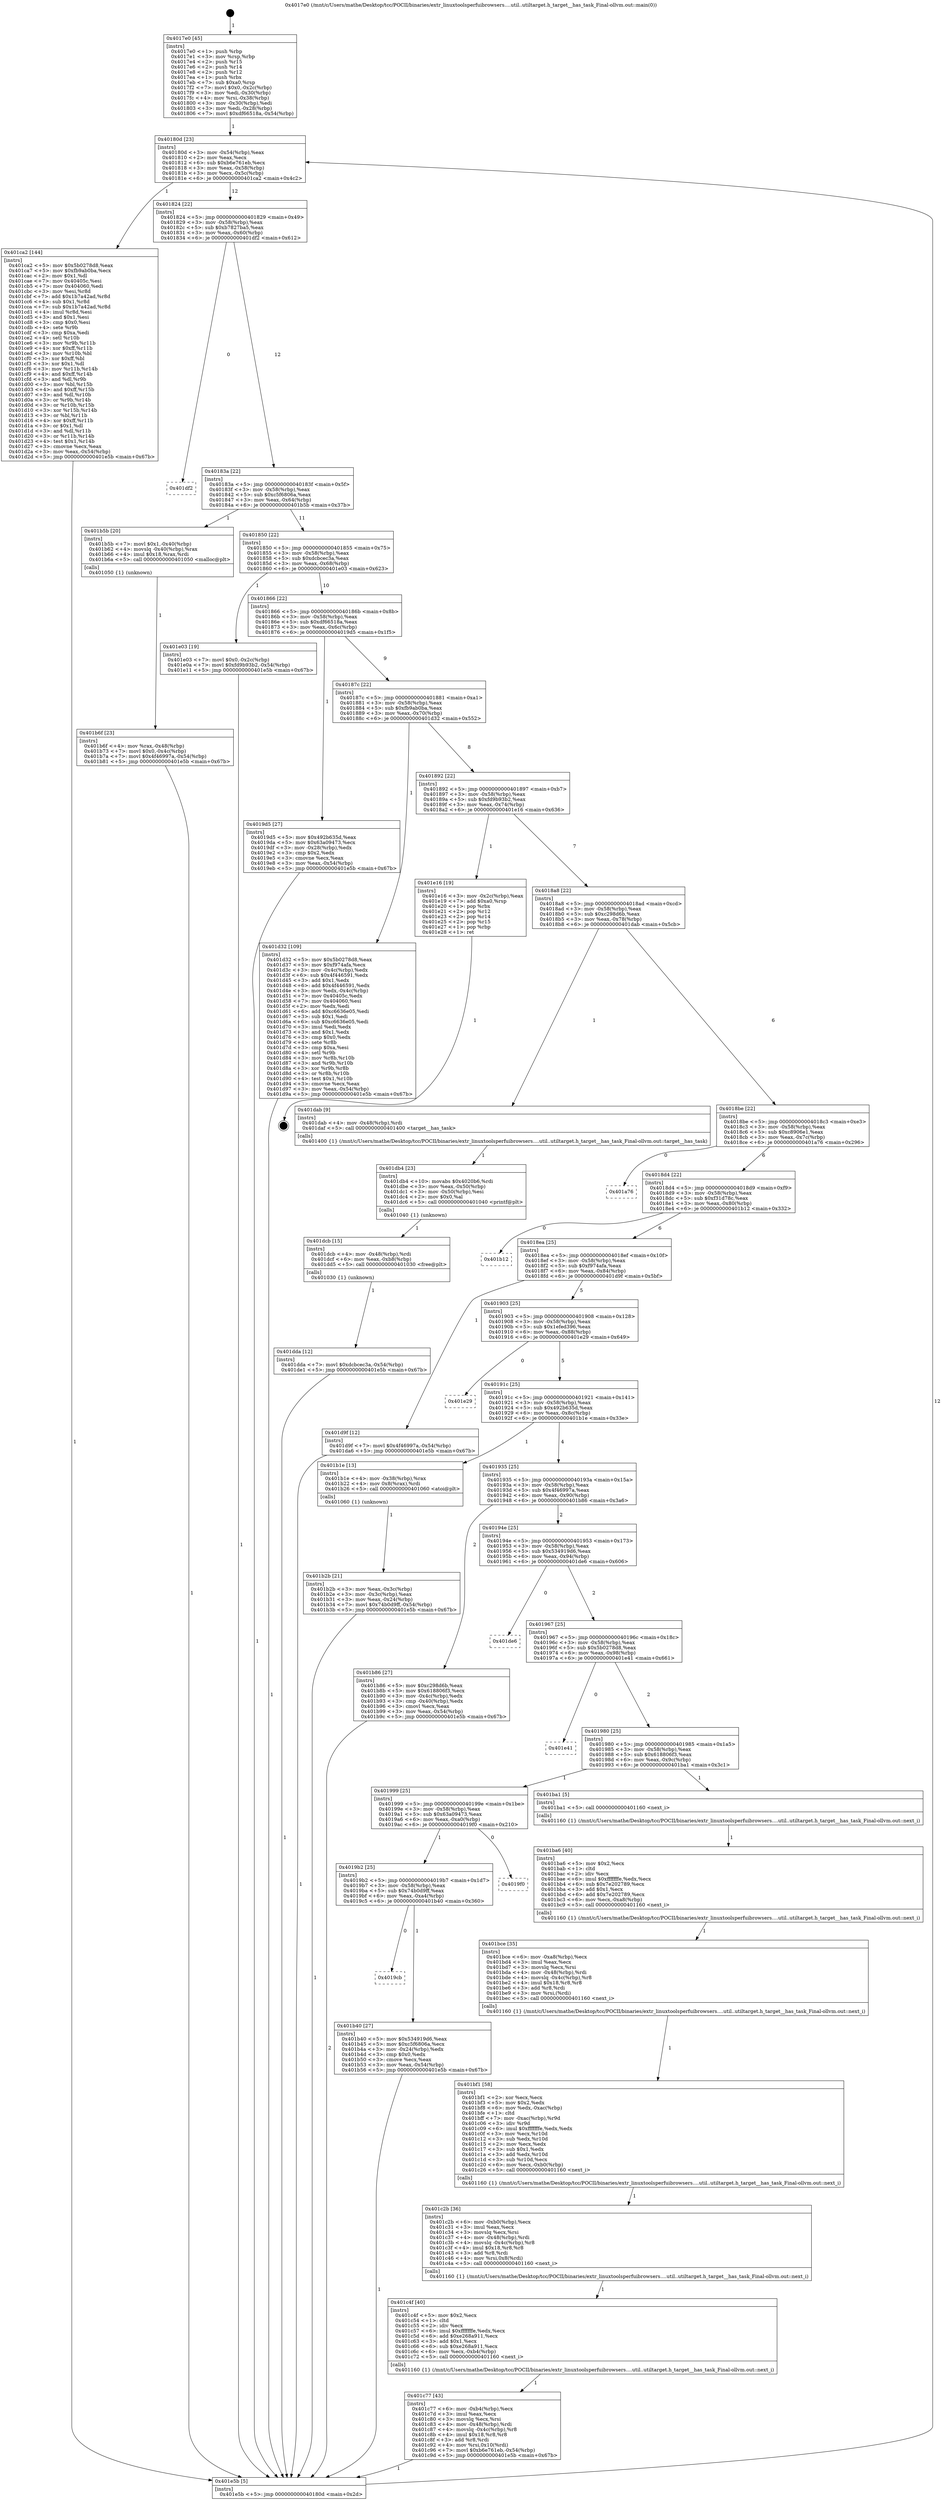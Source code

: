 digraph "0x4017e0" {
  label = "0x4017e0 (/mnt/c/Users/mathe/Desktop/tcc/POCII/binaries/extr_linuxtoolsperfuibrowsers....util..utiltarget.h_target__has_task_Final-ollvm.out::main(0))"
  labelloc = "t"
  node[shape=record]

  Entry [label="",width=0.3,height=0.3,shape=circle,fillcolor=black,style=filled]
  "0x40180d" [label="{
     0x40180d [23]\l
     | [instrs]\l
     &nbsp;&nbsp;0x40180d \<+3\>: mov -0x54(%rbp),%eax\l
     &nbsp;&nbsp;0x401810 \<+2\>: mov %eax,%ecx\l
     &nbsp;&nbsp;0x401812 \<+6\>: sub $0xb6e761eb,%ecx\l
     &nbsp;&nbsp;0x401818 \<+3\>: mov %eax,-0x58(%rbp)\l
     &nbsp;&nbsp;0x40181b \<+3\>: mov %ecx,-0x5c(%rbp)\l
     &nbsp;&nbsp;0x40181e \<+6\>: je 0000000000401ca2 \<main+0x4c2\>\l
  }"]
  "0x401ca2" [label="{
     0x401ca2 [144]\l
     | [instrs]\l
     &nbsp;&nbsp;0x401ca2 \<+5\>: mov $0x5b0278d8,%eax\l
     &nbsp;&nbsp;0x401ca7 \<+5\>: mov $0xfb9ab0ba,%ecx\l
     &nbsp;&nbsp;0x401cac \<+2\>: mov $0x1,%dl\l
     &nbsp;&nbsp;0x401cae \<+7\>: mov 0x40405c,%esi\l
     &nbsp;&nbsp;0x401cb5 \<+7\>: mov 0x404060,%edi\l
     &nbsp;&nbsp;0x401cbc \<+3\>: mov %esi,%r8d\l
     &nbsp;&nbsp;0x401cbf \<+7\>: add $0x1b7a42ad,%r8d\l
     &nbsp;&nbsp;0x401cc6 \<+4\>: sub $0x1,%r8d\l
     &nbsp;&nbsp;0x401cca \<+7\>: sub $0x1b7a42ad,%r8d\l
     &nbsp;&nbsp;0x401cd1 \<+4\>: imul %r8d,%esi\l
     &nbsp;&nbsp;0x401cd5 \<+3\>: and $0x1,%esi\l
     &nbsp;&nbsp;0x401cd8 \<+3\>: cmp $0x0,%esi\l
     &nbsp;&nbsp;0x401cdb \<+4\>: sete %r9b\l
     &nbsp;&nbsp;0x401cdf \<+3\>: cmp $0xa,%edi\l
     &nbsp;&nbsp;0x401ce2 \<+4\>: setl %r10b\l
     &nbsp;&nbsp;0x401ce6 \<+3\>: mov %r9b,%r11b\l
     &nbsp;&nbsp;0x401ce9 \<+4\>: xor $0xff,%r11b\l
     &nbsp;&nbsp;0x401ced \<+3\>: mov %r10b,%bl\l
     &nbsp;&nbsp;0x401cf0 \<+3\>: xor $0xff,%bl\l
     &nbsp;&nbsp;0x401cf3 \<+3\>: xor $0x1,%dl\l
     &nbsp;&nbsp;0x401cf6 \<+3\>: mov %r11b,%r14b\l
     &nbsp;&nbsp;0x401cf9 \<+4\>: and $0xff,%r14b\l
     &nbsp;&nbsp;0x401cfd \<+3\>: and %dl,%r9b\l
     &nbsp;&nbsp;0x401d00 \<+3\>: mov %bl,%r15b\l
     &nbsp;&nbsp;0x401d03 \<+4\>: and $0xff,%r15b\l
     &nbsp;&nbsp;0x401d07 \<+3\>: and %dl,%r10b\l
     &nbsp;&nbsp;0x401d0a \<+3\>: or %r9b,%r14b\l
     &nbsp;&nbsp;0x401d0d \<+3\>: or %r10b,%r15b\l
     &nbsp;&nbsp;0x401d10 \<+3\>: xor %r15b,%r14b\l
     &nbsp;&nbsp;0x401d13 \<+3\>: or %bl,%r11b\l
     &nbsp;&nbsp;0x401d16 \<+4\>: xor $0xff,%r11b\l
     &nbsp;&nbsp;0x401d1a \<+3\>: or $0x1,%dl\l
     &nbsp;&nbsp;0x401d1d \<+3\>: and %dl,%r11b\l
     &nbsp;&nbsp;0x401d20 \<+3\>: or %r11b,%r14b\l
     &nbsp;&nbsp;0x401d23 \<+4\>: test $0x1,%r14b\l
     &nbsp;&nbsp;0x401d27 \<+3\>: cmovne %ecx,%eax\l
     &nbsp;&nbsp;0x401d2a \<+3\>: mov %eax,-0x54(%rbp)\l
     &nbsp;&nbsp;0x401d2d \<+5\>: jmp 0000000000401e5b \<main+0x67b\>\l
  }"]
  "0x401824" [label="{
     0x401824 [22]\l
     | [instrs]\l
     &nbsp;&nbsp;0x401824 \<+5\>: jmp 0000000000401829 \<main+0x49\>\l
     &nbsp;&nbsp;0x401829 \<+3\>: mov -0x58(%rbp),%eax\l
     &nbsp;&nbsp;0x40182c \<+5\>: sub $0xb7827ba5,%eax\l
     &nbsp;&nbsp;0x401831 \<+3\>: mov %eax,-0x60(%rbp)\l
     &nbsp;&nbsp;0x401834 \<+6\>: je 0000000000401df2 \<main+0x612\>\l
  }"]
  Exit [label="",width=0.3,height=0.3,shape=circle,fillcolor=black,style=filled,peripheries=2]
  "0x401df2" [label="{
     0x401df2\l
  }", style=dashed]
  "0x40183a" [label="{
     0x40183a [22]\l
     | [instrs]\l
     &nbsp;&nbsp;0x40183a \<+5\>: jmp 000000000040183f \<main+0x5f\>\l
     &nbsp;&nbsp;0x40183f \<+3\>: mov -0x58(%rbp),%eax\l
     &nbsp;&nbsp;0x401842 \<+5\>: sub $0xc5f6806a,%eax\l
     &nbsp;&nbsp;0x401847 \<+3\>: mov %eax,-0x64(%rbp)\l
     &nbsp;&nbsp;0x40184a \<+6\>: je 0000000000401b5b \<main+0x37b\>\l
  }"]
  "0x401dda" [label="{
     0x401dda [12]\l
     | [instrs]\l
     &nbsp;&nbsp;0x401dda \<+7\>: movl $0xdcbcec3a,-0x54(%rbp)\l
     &nbsp;&nbsp;0x401de1 \<+5\>: jmp 0000000000401e5b \<main+0x67b\>\l
  }"]
  "0x401b5b" [label="{
     0x401b5b [20]\l
     | [instrs]\l
     &nbsp;&nbsp;0x401b5b \<+7\>: movl $0x1,-0x40(%rbp)\l
     &nbsp;&nbsp;0x401b62 \<+4\>: movslq -0x40(%rbp),%rax\l
     &nbsp;&nbsp;0x401b66 \<+4\>: imul $0x18,%rax,%rdi\l
     &nbsp;&nbsp;0x401b6a \<+5\>: call 0000000000401050 \<malloc@plt\>\l
     | [calls]\l
     &nbsp;&nbsp;0x401050 \{1\} (unknown)\l
  }"]
  "0x401850" [label="{
     0x401850 [22]\l
     | [instrs]\l
     &nbsp;&nbsp;0x401850 \<+5\>: jmp 0000000000401855 \<main+0x75\>\l
     &nbsp;&nbsp;0x401855 \<+3\>: mov -0x58(%rbp),%eax\l
     &nbsp;&nbsp;0x401858 \<+5\>: sub $0xdcbcec3a,%eax\l
     &nbsp;&nbsp;0x40185d \<+3\>: mov %eax,-0x68(%rbp)\l
     &nbsp;&nbsp;0x401860 \<+6\>: je 0000000000401e03 \<main+0x623\>\l
  }"]
  "0x401dcb" [label="{
     0x401dcb [15]\l
     | [instrs]\l
     &nbsp;&nbsp;0x401dcb \<+4\>: mov -0x48(%rbp),%rdi\l
     &nbsp;&nbsp;0x401dcf \<+6\>: mov %eax,-0xb8(%rbp)\l
     &nbsp;&nbsp;0x401dd5 \<+5\>: call 0000000000401030 \<free@plt\>\l
     | [calls]\l
     &nbsp;&nbsp;0x401030 \{1\} (unknown)\l
  }"]
  "0x401e03" [label="{
     0x401e03 [19]\l
     | [instrs]\l
     &nbsp;&nbsp;0x401e03 \<+7\>: movl $0x0,-0x2c(%rbp)\l
     &nbsp;&nbsp;0x401e0a \<+7\>: movl $0xfd9b93b2,-0x54(%rbp)\l
     &nbsp;&nbsp;0x401e11 \<+5\>: jmp 0000000000401e5b \<main+0x67b\>\l
  }"]
  "0x401866" [label="{
     0x401866 [22]\l
     | [instrs]\l
     &nbsp;&nbsp;0x401866 \<+5\>: jmp 000000000040186b \<main+0x8b\>\l
     &nbsp;&nbsp;0x40186b \<+3\>: mov -0x58(%rbp),%eax\l
     &nbsp;&nbsp;0x40186e \<+5\>: sub $0xdf66518a,%eax\l
     &nbsp;&nbsp;0x401873 \<+3\>: mov %eax,-0x6c(%rbp)\l
     &nbsp;&nbsp;0x401876 \<+6\>: je 00000000004019d5 \<main+0x1f5\>\l
  }"]
  "0x401db4" [label="{
     0x401db4 [23]\l
     | [instrs]\l
     &nbsp;&nbsp;0x401db4 \<+10\>: movabs $0x4020b6,%rdi\l
     &nbsp;&nbsp;0x401dbe \<+3\>: mov %eax,-0x50(%rbp)\l
     &nbsp;&nbsp;0x401dc1 \<+3\>: mov -0x50(%rbp),%esi\l
     &nbsp;&nbsp;0x401dc4 \<+2\>: mov $0x0,%al\l
     &nbsp;&nbsp;0x401dc6 \<+5\>: call 0000000000401040 \<printf@plt\>\l
     | [calls]\l
     &nbsp;&nbsp;0x401040 \{1\} (unknown)\l
  }"]
  "0x4019d5" [label="{
     0x4019d5 [27]\l
     | [instrs]\l
     &nbsp;&nbsp;0x4019d5 \<+5\>: mov $0x492b635d,%eax\l
     &nbsp;&nbsp;0x4019da \<+5\>: mov $0x63a09473,%ecx\l
     &nbsp;&nbsp;0x4019df \<+3\>: mov -0x28(%rbp),%edx\l
     &nbsp;&nbsp;0x4019e2 \<+3\>: cmp $0x2,%edx\l
     &nbsp;&nbsp;0x4019e5 \<+3\>: cmovne %ecx,%eax\l
     &nbsp;&nbsp;0x4019e8 \<+3\>: mov %eax,-0x54(%rbp)\l
     &nbsp;&nbsp;0x4019eb \<+5\>: jmp 0000000000401e5b \<main+0x67b\>\l
  }"]
  "0x40187c" [label="{
     0x40187c [22]\l
     | [instrs]\l
     &nbsp;&nbsp;0x40187c \<+5\>: jmp 0000000000401881 \<main+0xa1\>\l
     &nbsp;&nbsp;0x401881 \<+3\>: mov -0x58(%rbp),%eax\l
     &nbsp;&nbsp;0x401884 \<+5\>: sub $0xfb9ab0ba,%eax\l
     &nbsp;&nbsp;0x401889 \<+3\>: mov %eax,-0x70(%rbp)\l
     &nbsp;&nbsp;0x40188c \<+6\>: je 0000000000401d32 \<main+0x552\>\l
  }"]
  "0x401e5b" [label="{
     0x401e5b [5]\l
     | [instrs]\l
     &nbsp;&nbsp;0x401e5b \<+5\>: jmp 000000000040180d \<main+0x2d\>\l
  }"]
  "0x4017e0" [label="{
     0x4017e0 [45]\l
     | [instrs]\l
     &nbsp;&nbsp;0x4017e0 \<+1\>: push %rbp\l
     &nbsp;&nbsp;0x4017e1 \<+3\>: mov %rsp,%rbp\l
     &nbsp;&nbsp;0x4017e4 \<+2\>: push %r15\l
     &nbsp;&nbsp;0x4017e6 \<+2\>: push %r14\l
     &nbsp;&nbsp;0x4017e8 \<+2\>: push %r12\l
     &nbsp;&nbsp;0x4017ea \<+1\>: push %rbx\l
     &nbsp;&nbsp;0x4017eb \<+7\>: sub $0xa0,%rsp\l
     &nbsp;&nbsp;0x4017f2 \<+7\>: movl $0x0,-0x2c(%rbp)\l
     &nbsp;&nbsp;0x4017f9 \<+3\>: mov %edi,-0x30(%rbp)\l
     &nbsp;&nbsp;0x4017fc \<+4\>: mov %rsi,-0x38(%rbp)\l
     &nbsp;&nbsp;0x401800 \<+3\>: mov -0x30(%rbp),%edi\l
     &nbsp;&nbsp;0x401803 \<+3\>: mov %edi,-0x28(%rbp)\l
     &nbsp;&nbsp;0x401806 \<+7\>: movl $0xdf66518a,-0x54(%rbp)\l
  }"]
  "0x401c77" [label="{
     0x401c77 [43]\l
     | [instrs]\l
     &nbsp;&nbsp;0x401c77 \<+6\>: mov -0xb4(%rbp),%ecx\l
     &nbsp;&nbsp;0x401c7d \<+3\>: imul %eax,%ecx\l
     &nbsp;&nbsp;0x401c80 \<+3\>: movslq %ecx,%rsi\l
     &nbsp;&nbsp;0x401c83 \<+4\>: mov -0x48(%rbp),%rdi\l
     &nbsp;&nbsp;0x401c87 \<+4\>: movslq -0x4c(%rbp),%r8\l
     &nbsp;&nbsp;0x401c8b \<+4\>: imul $0x18,%r8,%r8\l
     &nbsp;&nbsp;0x401c8f \<+3\>: add %r8,%rdi\l
     &nbsp;&nbsp;0x401c92 \<+4\>: mov %rsi,0x10(%rdi)\l
     &nbsp;&nbsp;0x401c96 \<+7\>: movl $0xb6e761eb,-0x54(%rbp)\l
     &nbsp;&nbsp;0x401c9d \<+5\>: jmp 0000000000401e5b \<main+0x67b\>\l
  }"]
  "0x401d32" [label="{
     0x401d32 [109]\l
     | [instrs]\l
     &nbsp;&nbsp;0x401d32 \<+5\>: mov $0x5b0278d8,%eax\l
     &nbsp;&nbsp;0x401d37 \<+5\>: mov $0xf974afa,%ecx\l
     &nbsp;&nbsp;0x401d3c \<+3\>: mov -0x4c(%rbp),%edx\l
     &nbsp;&nbsp;0x401d3f \<+6\>: sub $0x4f446591,%edx\l
     &nbsp;&nbsp;0x401d45 \<+3\>: add $0x1,%edx\l
     &nbsp;&nbsp;0x401d48 \<+6\>: add $0x4f446591,%edx\l
     &nbsp;&nbsp;0x401d4e \<+3\>: mov %edx,-0x4c(%rbp)\l
     &nbsp;&nbsp;0x401d51 \<+7\>: mov 0x40405c,%edx\l
     &nbsp;&nbsp;0x401d58 \<+7\>: mov 0x404060,%esi\l
     &nbsp;&nbsp;0x401d5f \<+2\>: mov %edx,%edi\l
     &nbsp;&nbsp;0x401d61 \<+6\>: add $0xc6636e05,%edi\l
     &nbsp;&nbsp;0x401d67 \<+3\>: sub $0x1,%edi\l
     &nbsp;&nbsp;0x401d6a \<+6\>: sub $0xc6636e05,%edi\l
     &nbsp;&nbsp;0x401d70 \<+3\>: imul %edi,%edx\l
     &nbsp;&nbsp;0x401d73 \<+3\>: and $0x1,%edx\l
     &nbsp;&nbsp;0x401d76 \<+3\>: cmp $0x0,%edx\l
     &nbsp;&nbsp;0x401d79 \<+4\>: sete %r8b\l
     &nbsp;&nbsp;0x401d7d \<+3\>: cmp $0xa,%esi\l
     &nbsp;&nbsp;0x401d80 \<+4\>: setl %r9b\l
     &nbsp;&nbsp;0x401d84 \<+3\>: mov %r8b,%r10b\l
     &nbsp;&nbsp;0x401d87 \<+3\>: and %r9b,%r10b\l
     &nbsp;&nbsp;0x401d8a \<+3\>: xor %r9b,%r8b\l
     &nbsp;&nbsp;0x401d8d \<+3\>: or %r8b,%r10b\l
     &nbsp;&nbsp;0x401d90 \<+4\>: test $0x1,%r10b\l
     &nbsp;&nbsp;0x401d94 \<+3\>: cmovne %ecx,%eax\l
     &nbsp;&nbsp;0x401d97 \<+3\>: mov %eax,-0x54(%rbp)\l
     &nbsp;&nbsp;0x401d9a \<+5\>: jmp 0000000000401e5b \<main+0x67b\>\l
  }"]
  "0x401892" [label="{
     0x401892 [22]\l
     | [instrs]\l
     &nbsp;&nbsp;0x401892 \<+5\>: jmp 0000000000401897 \<main+0xb7\>\l
     &nbsp;&nbsp;0x401897 \<+3\>: mov -0x58(%rbp),%eax\l
     &nbsp;&nbsp;0x40189a \<+5\>: sub $0xfd9b93b2,%eax\l
     &nbsp;&nbsp;0x40189f \<+3\>: mov %eax,-0x74(%rbp)\l
     &nbsp;&nbsp;0x4018a2 \<+6\>: je 0000000000401e16 \<main+0x636\>\l
  }"]
  "0x401c4f" [label="{
     0x401c4f [40]\l
     | [instrs]\l
     &nbsp;&nbsp;0x401c4f \<+5\>: mov $0x2,%ecx\l
     &nbsp;&nbsp;0x401c54 \<+1\>: cltd\l
     &nbsp;&nbsp;0x401c55 \<+2\>: idiv %ecx\l
     &nbsp;&nbsp;0x401c57 \<+6\>: imul $0xfffffffe,%edx,%ecx\l
     &nbsp;&nbsp;0x401c5d \<+6\>: add $0xe268a911,%ecx\l
     &nbsp;&nbsp;0x401c63 \<+3\>: add $0x1,%ecx\l
     &nbsp;&nbsp;0x401c66 \<+6\>: sub $0xe268a911,%ecx\l
     &nbsp;&nbsp;0x401c6c \<+6\>: mov %ecx,-0xb4(%rbp)\l
     &nbsp;&nbsp;0x401c72 \<+5\>: call 0000000000401160 \<next_i\>\l
     | [calls]\l
     &nbsp;&nbsp;0x401160 \{1\} (/mnt/c/Users/mathe/Desktop/tcc/POCII/binaries/extr_linuxtoolsperfuibrowsers....util..utiltarget.h_target__has_task_Final-ollvm.out::next_i)\l
  }"]
  "0x401e16" [label="{
     0x401e16 [19]\l
     | [instrs]\l
     &nbsp;&nbsp;0x401e16 \<+3\>: mov -0x2c(%rbp),%eax\l
     &nbsp;&nbsp;0x401e19 \<+7\>: add $0xa0,%rsp\l
     &nbsp;&nbsp;0x401e20 \<+1\>: pop %rbx\l
     &nbsp;&nbsp;0x401e21 \<+2\>: pop %r12\l
     &nbsp;&nbsp;0x401e23 \<+2\>: pop %r14\l
     &nbsp;&nbsp;0x401e25 \<+2\>: pop %r15\l
     &nbsp;&nbsp;0x401e27 \<+1\>: pop %rbp\l
     &nbsp;&nbsp;0x401e28 \<+1\>: ret\l
  }"]
  "0x4018a8" [label="{
     0x4018a8 [22]\l
     | [instrs]\l
     &nbsp;&nbsp;0x4018a8 \<+5\>: jmp 00000000004018ad \<main+0xcd\>\l
     &nbsp;&nbsp;0x4018ad \<+3\>: mov -0x58(%rbp),%eax\l
     &nbsp;&nbsp;0x4018b0 \<+5\>: sub $0xc298d6b,%eax\l
     &nbsp;&nbsp;0x4018b5 \<+3\>: mov %eax,-0x78(%rbp)\l
     &nbsp;&nbsp;0x4018b8 \<+6\>: je 0000000000401dab \<main+0x5cb\>\l
  }"]
  "0x401c2b" [label="{
     0x401c2b [36]\l
     | [instrs]\l
     &nbsp;&nbsp;0x401c2b \<+6\>: mov -0xb0(%rbp),%ecx\l
     &nbsp;&nbsp;0x401c31 \<+3\>: imul %eax,%ecx\l
     &nbsp;&nbsp;0x401c34 \<+3\>: movslq %ecx,%rsi\l
     &nbsp;&nbsp;0x401c37 \<+4\>: mov -0x48(%rbp),%rdi\l
     &nbsp;&nbsp;0x401c3b \<+4\>: movslq -0x4c(%rbp),%r8\l
     &nbsp;&nbsp;0x401c3f \<+4\>: imul $0x18,%r8,%r8\l
     &nbsp;&nbsp;0x401c43 \<+3\>: add %r8,%rdi\l
     &nbsp;&nbsp;0x401c46 \<+4\>: mov %rsi,0x8(%rdi)\l
     &nbsp;&nbsp;0x401c4a \<+5\>: call 0000000000401160 \<next_i\>\l
     | [calls]\l
     &nbsp;&nbsp;0x401160 \{1\} (/mnt/c/Users/mathe/Desktop/tcc/POCII/binaries/extr_linuxtoolsperfuibrowsers....util..utiltarget.h_target__has_task_Final-ollvm.out::next_i)\l
  }"]
  "0x401dab" [label="{
     0x401dab [9]\l
     | [instrs]\l
     &nbsp;&nbsp;0x401dab \<+4\>: mov -0x48(%rbp),%rdi\l
     &nbsp;&nbsp;0x401daf \<+5\>: call 0000000000401400 \<target__has_task\>\l
     | [calls]\l
     &nbsp;&nbsp;0x401400 \{1\} (/mnt/c/Users/mathe/Desktop/tcc/POCII/binaries/extr_linuxtoolsperfuibrowsers....util..utiltarget.h_target__has_task_Final-ollvm.out::target__has_task)\l
  }"]
  "0x4018be" [label="{
     0x4018be [22]\l
     | [instrs]\l
     &nbsp;&nbsp;0x4018be \<+5\>: jmp 00000000004018c3 \<main+0xe3\>\l
     &nbsp;&nbsp;0x4018c3 \<+3\>: mov -0x58(%rbp),%eax\l
     &nbsp;&nbsp;0x4018c6 \<+5\>: sub $0xc8906e1,%eax\l
     &nbsp;&nbsp;0x4018cb \<+3\>: mov %eax,-0x7c(%rbp)\l
     &nbsp;&nbsp;0x4018ce \<+6\>: je 0000000000401a76 \<main+0x296\>\l
  }"]
  "0x401bf1" [label="{
     0x401bf1 [58]\l
     | [instrs]\l
     &nbsp;&nbsp;0x401bf1 \<+2\>: xor %ecx,%ecx\l
     &nbsp;&nbsp;0x401bf3 \<+5\>: mov $0x2,%edx\l
     &nbsp;&nbsp;0x401bf8 \<+6\>: mov %edx,-0xac(%rbp)\l
     &nbsp;&nbsp;0x401bfe \<+1\>: cltd\l
     &nbsp;&nbsp;0x401bff \<+7\>: mov -0xac(%rbp),%r9d\l
     &nbsp;&nbsp;0x401c06 \<+3\>: idiv %r9d\l
     &nbsp;&nbsp;0x401c09 \<+6\>: imul $0xfffffffe,%edx,%edx\l
     &nbsp;&nbsp;0x401c0f \<+3\>: mov %ecx,%r10d\l
     &nbsp;&nbsp;0x401c12 \<+3\>: sub %edx,%r10d\l
     &nbsp;&nbsp;0x401c15 \<+2\>: mov %ecx,%edx\l
     &nbsp;&nbsp;0x401c17 \<+3\>: sub $0x1,%edx\l
     &nbsp;&nbsp;0x401c1a \<+3\>: add %edx,%r10d\l
     &nbsp;&nbsp;0x401c1d \<+3\>: sub %r10d,%ecx\l
     &nbsp;&nbsp;0x401c20 \<+6\>: mov %ecx,-0xb0(%rbp)\l
     &nbsp;&nbsp;0x401c26 \<+5\>: call 0000000000401160 \<next_i\>\l
     | [calls]\l
     &nbsp;&nbsp;0x401160 \{1\} (/mnt/c/Users/mathe/Desktop/tcc/POCII/binaries/extr_linuxtoolsperfuibrowsers....util..utiltarget.h_target__has_task_Final-ollvm.out::next_i)\l
  }"]
  "0x401a76" [label="{
     0x401a76\l
  }", style=dashed]
  "0x4018d4" [label="{
     0x4018d4 [22]\l
     | [instrs]\l
     &nbsp;&nbsp;0x4018d4 \<+5\>: jmp 00000000004018d9 \<main+0xf9\>\l
     &nbsp;&nbsp;0x4018d9 \<+3\>: mov -0x58(%rbp),%eax\l
     &nbsp;&nbsp;0x4018dc \<+5\>: sub $0xf31d78c,%eax\l
     &nbsp;&nbsp;0x4018e1 \<+3\>: mov %eax,-0x80(%rbp)\l
     &nbsp;&nbsp;0x4018e4 \<+6\>: je 0000000000401b12 \<main+0x332\>\l
  }"]
  "0x401bce" [label="{
     0x401bce [35]\l
     | [instrs]\l
     &nbsp;&nbsp;0x401bce \<+6\>: mov -0xa8(%rbp),%ecx\l
     &nbsp;&nbsp;0x401bd4 \<+3\>: imul %eax,%ecx\l
     &nbsp;&nbsp;0x401bd7 \<+3\>: movslq %ecx,%rsi\l
     &nbsp;&nbsp;0x401bda \<+4\>: mov -0x48(%rbp),%rdi\l
     &nbsp;&nbsp;0x401bde \<+4\>: movslq -0x4c(%rbp),%r8\l
     &nbsp;&nbsp;0x401be2 \<+4\>: imul $0x18,%r8,%r8\l
     &nbsp;&nbsp;0x401be6 \<+3\>: add %r8,%rdi\l
     &nbsp;&nbsp;0x401be9 \<+3\>: mov %rsi,(%rdi)\l
     &nbsp;&nbsp;0x401bec \<+5\>: call 0000000000401160 \<next_i\>\l
     | [calls]\l
     &nbsp;&nbsp;0x401160 \{1\} (/mnt/c/Users/mathe/Desktop/tcc/POCII/binaries/extr_linuxtoolsperfuibrowsers....util..utiltarget.h_target__has_task_Final-ollvm.out::next_i)\l
  }"]
  "0x401b12" [label="{
     0x401b12\l
  }", style=dashed]
  "0x4018ea" [label="{
     0x4018ea [25]\l
     | [instrs]\l
     &nbsp;&nbsp;0x4018ea \<+5\>: jmp 00000000004018ef \<main+0x10f\>\l
     &nbsp;&nbsp;0x4018ef \<+3\>: mov -0x58(%rbp),%eax\l
     &nbsp;&nbsp;0x4018f2 \<+5\>: sub $0xf974afa,%eax\l
     &nbsp;&nbsp;0x4018f7 \<+6\>: mov %eax,-0x84(%rbp)\l
     &nbsp;&nbsp;0x4018fd \<+6\>: je 0000000000401d9f \<main+0x5bf\>\l
  }"]
  "0x401ba6" [label="{
     0x401ba6 [40]\l
     | [instrs]\l
     &nbsp;&nbsp;0x401ba6 \<+5\>: mov $0x2,%ecx\l
     &nbsp;&nbsp;0x401bab \<+1\>: cltd\l
     &nbsp;&nbsp;0x401bac \<+2\>: idiv %ecx\l
     &nbsp;&nbsp;0x401bae \<+6\>: imul $0xfffffffe,%edx,%ecx\l
     &nbsp;&nbsp;0x401bb4 \<+6\>: sub $0x7e202789,%ecx\l
     &nbsp;&nbsp;0x401bba \<+3\>: add $0x1,%ecx\l
     &nbsp;&nbsp;0x401bbd \<+6\>: add $0x7e202789,%ecx\l
     &nbsp;&nbsp;0x401bc3 \<+6\>: mov %ecx,-0xa8(%rbp)\l
     &nbsp;&nbsp;0x401bc9 \<+5\>: call 0000000000401160 \<next_i\>\l
     | [calls]\l
     &nbsp;&nbsp;0x401160 \{1\} (/mnt/c/Users/mathe/Desktop/tcc/POCII/binaries/extr_linuxtoolsperfuibrowsers....util..utiltarget.h_target__has_task_Final-ollvm.out::next_i)\l
  }"]
  "0x401d9f" [label="{
     0x401d9f [12]\l
     | [instrs]\l
     &nbsp;&nbsp;0x401d9f \<+7\>: movl $0x4f46997a,-0x54(%rbp)\l
     &nbsp;&nbsp;0x401da6 \<+5\>: jmp 0000000000401e5b \<main+0x67b\>\l
  }"]
  "0x401903" [label="{
     0x401903 [25]\l
     | [instrs]\l
     &nbsp;&nbsp;0x401903 \<+5\>: jmp 0000000000401908 \<main+0x128\>\l
     &nbsp;&nbsp;0x401908 \<+3\>: mov -0x58(%rbp),%eax\l
     &nbsp;&nbsp;0x40190b \<+5\>: sub $0x1efed396,%eax\l
     &nbsp;&nbsp;0x401910 \<+6\>: mov %eax,-0x88(%rbp)\l
     &nbsp;&nbsp;0x401916 \<+6\>: je 0000000000401e29 \<main+0x649\>\l
  }"]
  "0x401b6f" [label="{
     0x401b6f [23]\l
     | [instrs]\l
     &nbsp;&nbsp;0x401b6f \<+4\>: mov %rax,-0x48(%rbp)\l
     &nbsp;&nbsp;0x401b73 \<+7\>: movl $0x0,-0x4c(%rbp)\l
     &nbsp;&nbsp;0x401b7a \<+7\>: movl $0x4f46997a,-0x54(%rbp)\l
     &nbsp;&nbsp;0x401b81 \<+5\>: jmp 0000000000401e5b \<main+0x67b\>\l
  }"]
  "0x401e29" [label="{
     0x401e29\l
  }", style=dashed]
  "0x40191c" [label="{
     0x40191c [25]\l
     | [instrs]\l
     &nbsp;&nbsp;0x40191c \<+5\>: jmp 0000000000401921 \<main+0x141\>\l
     &nbsp;&nbsp;0x401921 \<+3\>: mov -0x58(%rbp),%eax\l
     &nbsp;&nbsp;0x401924 \<+5\>: sub $0x492b635d,%eax\l
     &nbsp;&nbsp;0x401929 \<+6\>: mov %eax,-0x8c(%rbp)\l
     &nbsp;&nbsp;0x40192f \<+6\>: je 0000000000401b1e \<main+0x33e\>\l
  }"]
  "0x4019cb" [label="{
     0x4019cb\l
  }", style=dashed]
  "0x401b1e" [label="{
     0x401b1e [13]\l
     | [instrs]\l
     &nbsp;&nbsp;0x401b1e \<+4\>: mov -0x38(%rbp),%rax\l
     &nbsp;&nbsp;0x401b22 \<+4\>: mov 0x8(%rax),%rdi\l
     &nbsp;&nbsp;0x401b26 \<+5\>: call 0000000000401060 \<atoi@plt\>\l
     | [calls]\l
     &nbsp;&nbsp;0x401060 \{1\} (unknown)\l
  }"]
  "0x401935" [label="{
     0x401935 [25]\l
     | [instrs]\l
     &nbsp;&nbsp;0x401935 \<+5\>: jmp 000000000040193a \<main+0x15a\>\l
     &nbsp;&nbsp;0x40193a \<+3\>: mov -0x58(%rbp),%eax\l
     &nbsp;&nbsp;0x40193d \<+5\>: sub $0x4f46997a,%eax\l
     &nbsp;&nbsp;0x401942 \<+6\>: mov %eax,-0x90(%rbp)\l
     &nbsp;&nbsp;0x401948 \<+6\>: je 0000000000401b86 \<main+0x3a6\>\l
  }"]
  "0x401b2b" [label="{
     0x401b2b [21]\l
     | [instrs]\l
     &nbsp;&nbsp;0x401b2b \<+3\>: mov %eax,-0x3c(%rbp)\l
     &nbsp;&nbsp;0x401b2e \<+3\>: mov -0x3c(%rbp),%eax\l
     &nbsp;&nbsp;0x401b31 \<+3\>: mov %eax,-0x24(%rbp)\l
     &nbsp;&nbsp;0x401b34 \<+7\>: movl $0x74b0d9ff,-0x54(%rbp)\l
     &nbsp;&nbsp;0x401b3b \<+5\>: jmp 0000000000401e5b \<main+0x67b\>\l
  }"]
  "0x401b40" [label="{
     0x401b40 [27]\l
     | [instrs]\l
     &nbsp;&nbsp;0x401b40 \<+5\>: mov $0x534919d6,%eax\l
     &nbsp;&nbsp;0x401b45 \<+5\>: mov $0xc5f6806a,%ecx\l
     &nbsp;&nbsp;0x401b4a \<+3\>: mov -0x24(%rbp),%edx\l
     &nbsp;&nbsp;0x401b4d \<+3\>: cmp $0x0,%edx\l
     &nbsp;&nbsp;0x401b50 \<+3\>: cmove %ecx,%eax\l
     &nbsp;&nbsp;0x401b53 \<+3\>: mov %eax,-0x54(%rbp)\l
     &nbsp;&nbsp;0x401b56 \<+5\>: jmp 0000000000401e5b \<main+0x67b\>\l
  }"]
  "0x401b86" [label="{
     0x401b86 [27]\l
     | [instrs]\l
     &nbsp;&nbsp;0x401b86 \<+5\>: mov $0xc298d6b,%eax\l
     &nbsp;&nbsp;0x401b8b \<+5\>: mov $0x618806f3,%ecx\l
     &nbsp;&nbsp;0x401b90 \<+3\>: mov -0x4c(%rbp),%edx\l
     &nbsp;&nbsp;0x401b93 \<+3\>: cmp -0x40(%rbp),%edx\l
     &nbsp;&nbsp;0x401b96 \<+3\>: cmovl %ecx,%eax\l
     &nbsp;&nbsp;0x401b99 \<+3\>: mov %eax,-0x54(%rbp)\l
     &nbsp;&nbsp;0x401b9c \<+5\>: jmp 0000000000401e5b \<main+0x67b\>\l
  }"]
  "0x40194e" [label="{
     0x40194e [25]\l
     | [instrs]\l
     &nbsp;&nbsp;0x40194e \<+5\>: jmp 0000000000401953 \<main+0x173\>\l
     &nbsp;&nbsp;0x401953 \<+3\>: mov -0x58(%rbp),%eax\l
     &nbsp;&nbsp;0x401956 \<+5\>: sub $0x534919d6,%eax\l
     &nbsp;&nbsp;0x40195b \<+6\>: mov %eax,-0x94(%rbp)\l
     &nbsp;&nbsp;0x401961 \<+6\>: je 0000000000401de6 \<main+0x606\>\l
  }"]
  "0x4019b2" [label="{
     0x4019b2 [25]\l
     | [instrs]\l
     &nbsp;&nbsp;0x4019b2 \<+5\>: jmp 00000000004019b7 \<main+0x1d7\>\l
     &nbsp;&nbsp;0x4019b7 \<+3\>: mov -0x58(%rbp),%eax\l
     &nbsp;&nbsp;0x4019ba \<+5\>: sub $0x74b0d9ff,%eax\l
     &nbsp;&nbsp;0x4019bf \<+6\>: mov %eax,-0xa4(%rbp)\l
     &nbsp;&nbsp;0x4019c5 \<+6\>: je 0000000000401b40 \<main+0x360\>\l
  }"]
  "0x401de6" [label="{
     0x401de6\l
  }", style=dashed]
  "0x401967" [label="{
     0x401967 [25]\l
     | [instrs]\l
     &nbsp;&nbsp;0x401967 \<+5\>: jmp 000000000040196c \<main+0x18c\>\l
     &nbsp;&nbsp;0x40196c \<+3\>: mov -0x58(%rbp),%eax\l
     &nbsp;&nbsp;0x40196f \<+5\>: sub $0x5b0278d8,%eax\l
     &nbsp;&nbsp;0x401974 \<+6\>: mov %eax,-0x98(%rbp)\l
     &nbsp;&nbsp;0x40197a \<+6\>: je 0000000000401e41 \<main+0x661\>\l
  }"]
  "0x4019f0" [label="{
     0x4019f0\l
  }", style=dashed]
  "0x401e41" [label="{
     0x401e41\l
  }", style=dashed]
  "0x401980" [label="{
     0x401980 [25]\l
     | [instrs]\l
     &nbsp;&nbsp;0x401980 \<+5\>: jmp 0000000000401985 \<main+0x1a5\>\l
     &nbsp;&nbsp;0x401985 \<+3\>: mov -0x58(%rbp),%eax\l
     &nbsp;&nbsp;0x401988 \<+5\>: sub $0x618806f3,%eax\l
     &nbsp;&nbsp;0x40198d \<+6\>: mov %eax,-0x9c(%rbp)\l
     &nbsp;&nbsp;0x401993 \<+6\>: je 0000000000401ba1 \<main+0x3c1\>\l
  }"]
  "0x401999" [label="{
     0x401999 [25]\l
     | [instrs]\l
     &nbsp;&nbsp;0x401999 \<+5\>: jmp 000000000040199e \<main+0x1be\>\l
     &nbsp;&nbsp;0x40199e \<+3\>: mov -0x58(%rbp),%eax\l
     &nbsp;&nbsp;0x4019a1 \<+5\>: sub $0x63a09473,%eax\l
     &nbsp;&nbsp;0x4019a6 \<+6\>: mov %eax,-0xa0(%rbp)\l
     &nbsp;&nbsp;0x4019ac \<+6\>: je 00000000004019f0 \<main+0x210\>\l
  }"]
  "0x401ba1" [label="{
     0x401ba1 [5]\l
     | [instrs]\l
     &nbsp;&nbsp;0x401ba1 \<+5\>: call 0000000000401160 \<next_i\>\l
     | [calls]\l
     &nbsp;&nbsp;0x401160 \{1\} (/mnt/c/Users/mathe/Desktop/tcc/POCII/binaries/extr_linuxtoolsperfuibrowsers....util..utiltarget.h_target__has_task_Final-ollvm.out::next_i)\l
  }"]
  Entry -> "0x4017e0" [label=" 1"]
  "0x40180d" -> "0x401ca2" [label=" 1"]
  "0x40180d" -> "0x401824" [label=" 12"]
  "0x401e16" -> Exit [label=" 1"]
  "0x401824" -> "0x401df2" [label=" 0"]
  "0x401824" -> "0x40183a" [label=" 12"]
  "0x401e03" -> "0x401e5b" [label=" 1"]
  "0x40183a" -> "0x401b5b" [label=" 1"]
  "0x40183a" -> "0x401850" [label=" 11"]
  "0x401dda" -> "0x401e5b" [label=" 1"]
  "0x401850" -> "0x401e03" [label=" 1"]
  "0x401850" -> "0x401866" [label=" 10"]
  "0x401dcb" -> "0x401dda" [label=" 1"]
  "0x401866" -> "0x4019d5" [label=" 1"]
  "0x401866" -> "0x40187c" [label=" 9"]
  "0x4019d5" -> "0x401e5b" [label=" 1"]
  "0x4017e0" -> "0x40180d" [label=" 1"]
  "0x401e5b" -> "0x40180d" [label=" 12"]
  "0x401db4" -> "0x401dcb" [label=" 1"]
  "0x40187c" -> "0x401d32" [label=" 1"]
  "0x40187c" -> "0x401892" [label=" 8"]
  "0x401dab" -> "0x401db4" [label=" 1"]
  "0x401892" -> "0x401e16" [label=" 1"]
  "0x401892" -> "0x4018a8" [label=" 7"]
  "0x401d9f" -> "0x401e5b" [label=" 1"]
  "0x4018a8" -> "0x401dab" [label=" 1"]
  "0x4018a8" -> "0x4018be" [label=" 6"]
  "0x401d32" -> "0x401e5b" [label=" 1"]
  "0x4018be" -> "0x401a76" [label=" 0"]
  "0x4018be" -> "0x4018d4" [label=" 6"]
  "0x401ca2" -> "0x401e5b" [label=" 1"]
  "0x4018d4" -> "0x401b12" [label=" 0"]
  "0x4018d4" -> "0x4018ea" [label=" 6"]
  "0x401c77" -> "0x401e5b" [label=" 1"]
  "0x4018ea" -> "0x401d9f" [label=" 1"]
  "0x4018ea" -> "0x401903" [label=" 5"]
  "0x401c4f" -> "0x401c77" [label=" 1"]
  "0x401903" -> "0x401e29" [label=" 0"]
  "0x401903" -> "0x40191c" [label=" 5"]
  "0x401c2b" -> "0x401c4f" [label=" 1"]
  "0x40191c" -> "0x401b1e" [label=" 1"]
  "0x40191c" -> "0x401935" [label=" 4"]
  "0x401b1e" -> "0x401b2b" [label=" 1"]
  "0x401b2b" -> "0x401e5b" [label=" 1"]
  "0x401bf1" -> "0x401c2b" [label=" 1"]
  "0x401935" -> "0x401b86" [label=" 2"]
  "0x401935" -> "0x40194e" [label=" 2"]
  "0x401bce" -> "0x401bf1" [label=" 1"]
  "0x40194e" -> "0x401de6" [label=" 0"]
  "0x40194e" -> "0x401967" [label=" 2"]
  "0x401ba1" -> "0x401ba6" [label=" 1"]
  "0x401967" -> "0x401e41" [label=" 0"]
  "0x401967" -> "0x401980" [label=" 2"]
  "0x401b86" -> "0x401e5b" [label=" 2"]
  "0x401980" -> "0x401ba1" [label=" 1"]
  "0x401980" -> "0x401999" [label=" 1"]
  "0x401b6f" -> "0x401e5b" [label=" 1"]
  "0x401999" -> "0x4019f0" [label=" 0"]
  "0x401999" -> "0x4019b2" [label=" 1"]
  "0x401ba6" -> "0x401bce" [label=" 1"]
  "0x4019b2" -> "0x401b40" [label=" 1"]
  "0x4019b2" -> "0x4019cb" [label=" 0"]
  "0x401b40" -> "0x401e5b" [label=" 1"]
  "0x401b5b" -> "0x401b6f" [label=" 1"]
}
